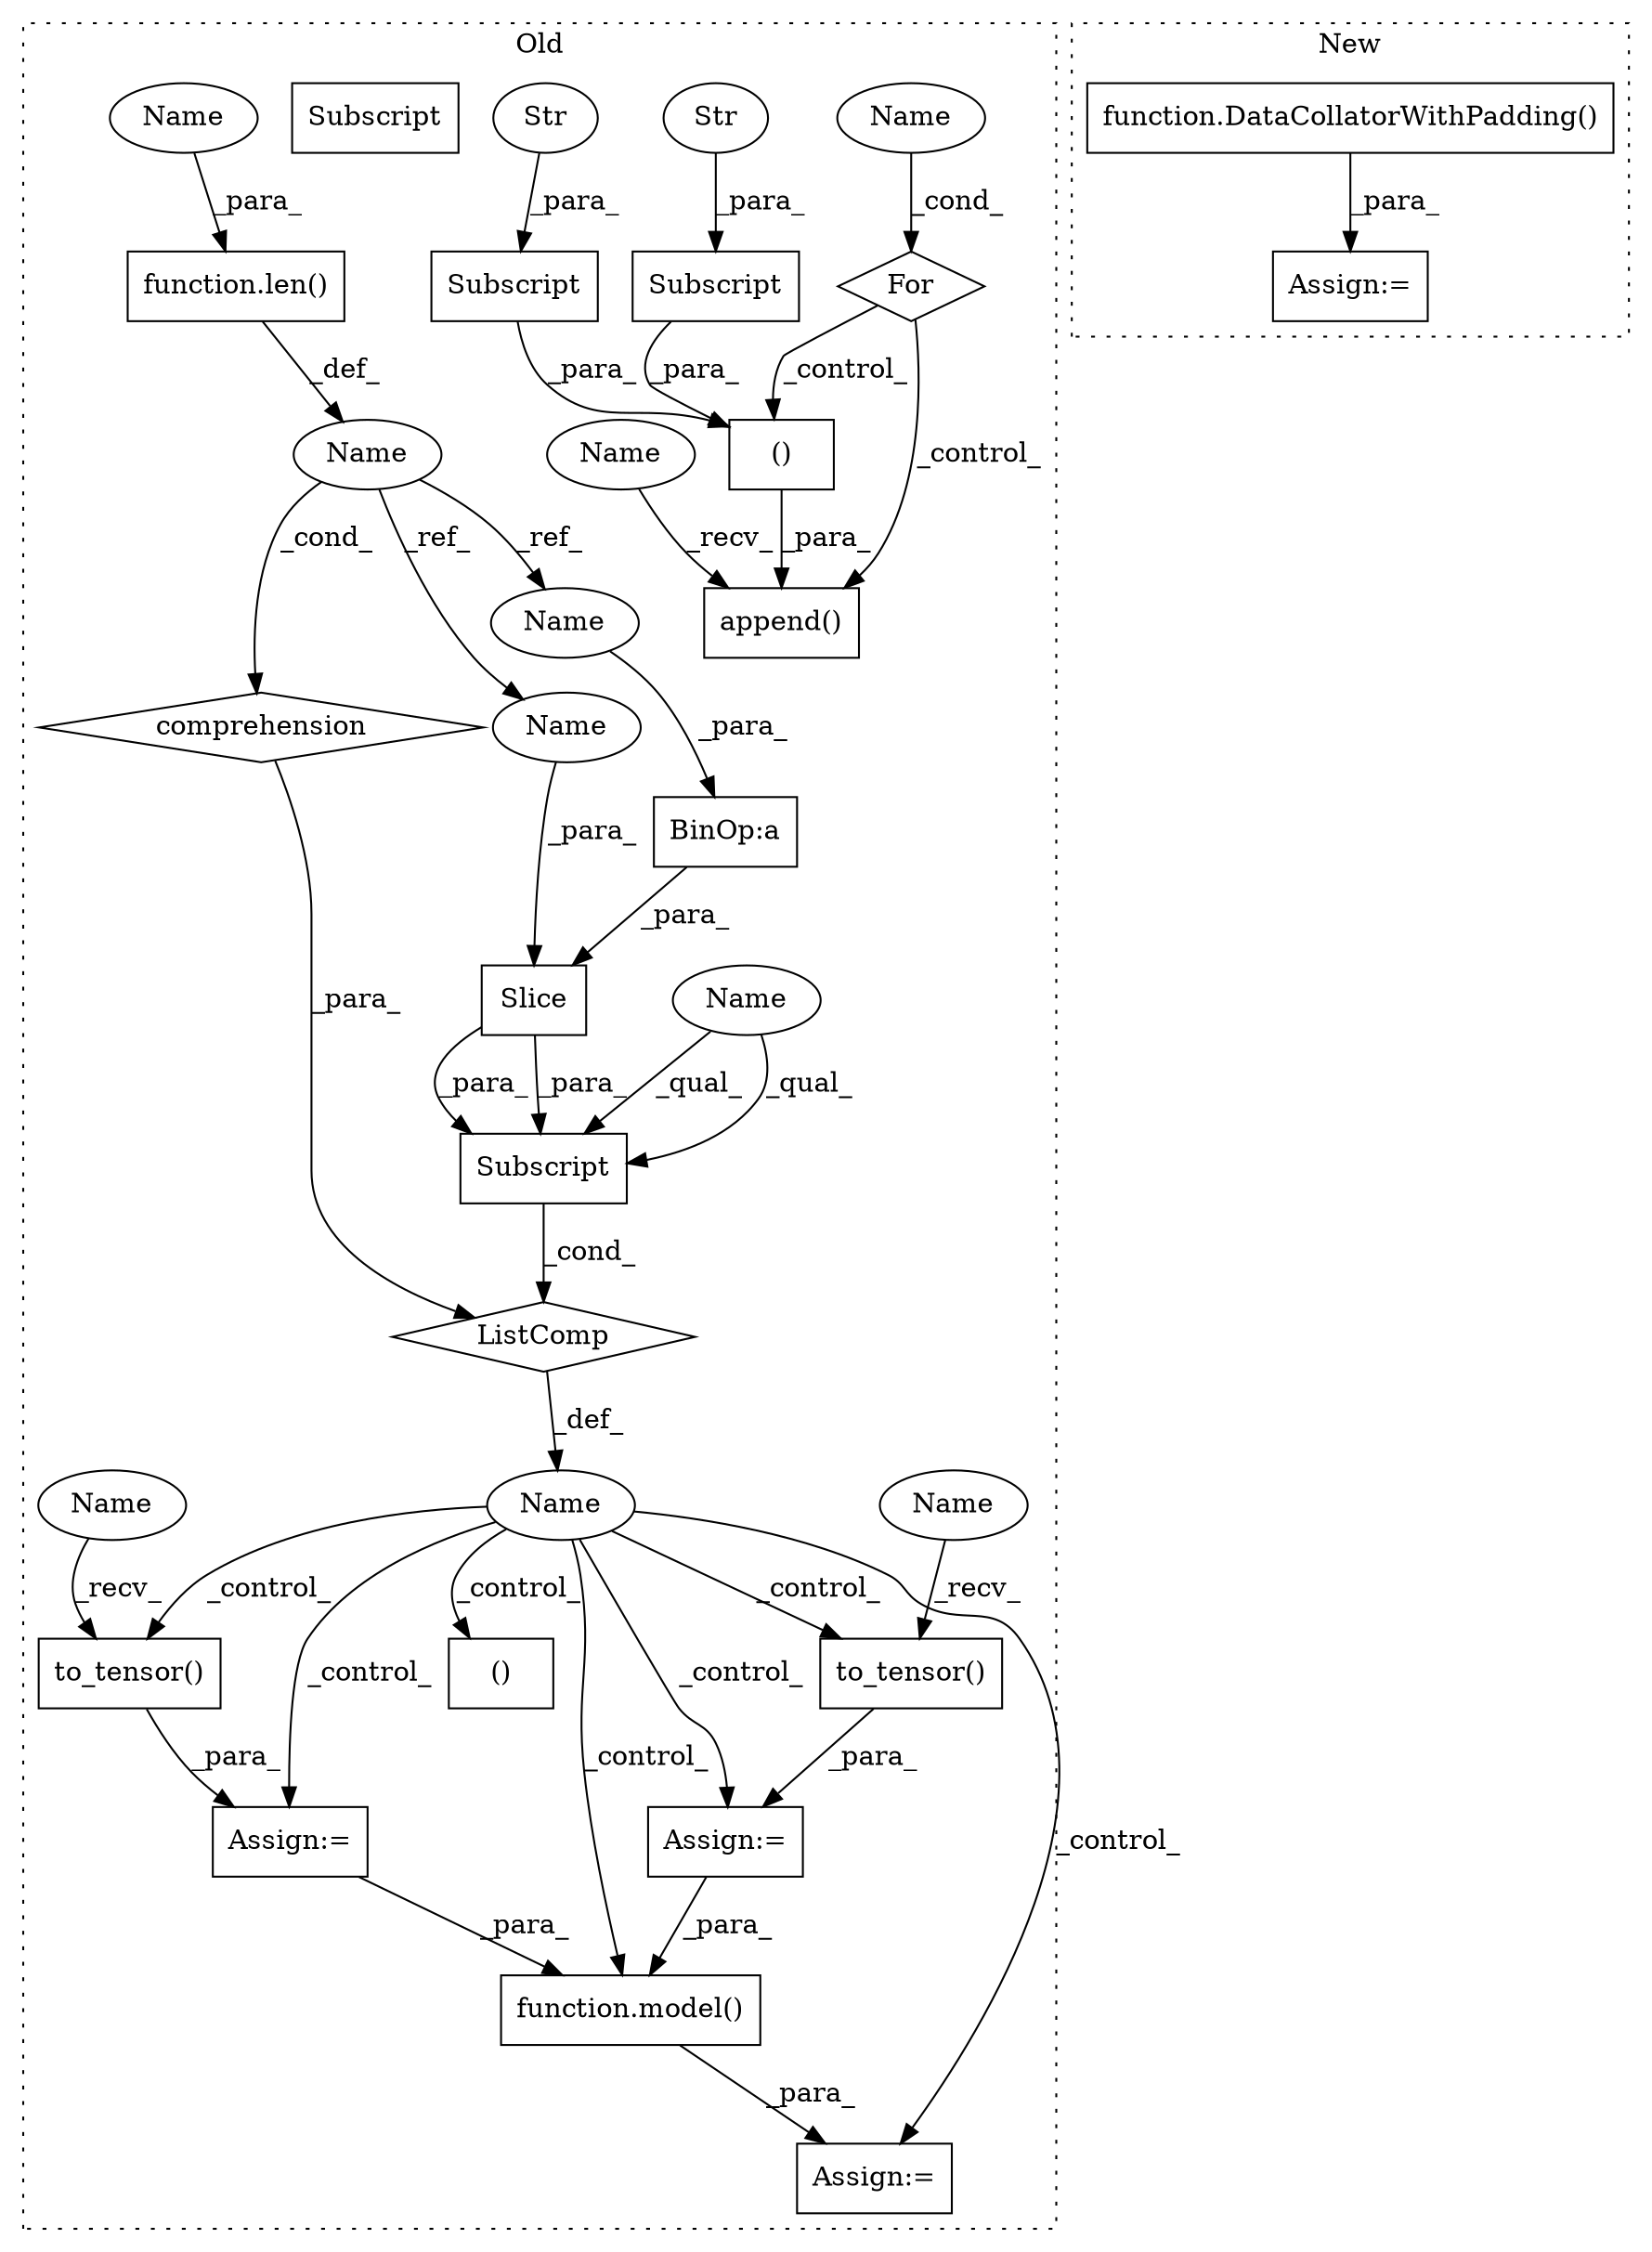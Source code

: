 digraph G {
subgraph cluster0 {
1 [label="Subscript" a="63" s="2547,0" l="24,0" shape="box"];
3 [label="()" a="54" s="2545" l="26" shape="box"];
4 [label="Subscript" a="63" s="2526,0" l="19,0" shape="box"];
5 [label="Str" a="66" s="2554" l="16" shape="ellipse"];
6 [label="Str" a="66" s="2533" l="11" shape="ellipse"];
7 [label="Name" a="87" s="2416" l="4" shape="ellipse"];
8 [label="For" a="107" s="2412,2428" l="4,10" shape="diamond"];
9 [label="append()" a="75" s="2509,2572" l="16,1" shape="box"];
10 [label="Subscript" a="63" s="2639,0" l="31,0" shape="box"];
11 [label="Slice" a="80" s="2648" l="21" shape="box"];
12 [label="BinOp:a" a="82" s="2651" l="3" shape="box"];
13 [label="Name" a="87" s="2683" l="1" shape="ellipse"];
14 [label="ListComp" a="106" s="2629" l="105" shape="diamond"];
15 [label="()" a="54" s="3008" l="16" shape="box"];
16 [label="Name" a="87" s="2973" l="5" shape="ellipse"];
17 [label="to_tensor()" a="75" s="3119,3150" l="17,1" shape="box"];
18 [label="to_tensor()" a="75" s="3066,3092" l="17,1" shape="box"];
19 [label="function.model()" a="75" s="3169,3200" l="6,1" shape="box"];
21 [label="comprehension" a="45" s="2679" l="3" shape="diamond"];
22 [label="Assign:=" a="68" s="3166" l="3" shape="box"];
23 [label="Assign:=" a="68" s="3063" l="3" shape="box"];
24 [label="Assign:=" a="68" s="3116" l="3" shape="box"];
25 [label="function.len()" a="75" s="2697,2709" l="4,1" shape="box"];
26 [label="Name" a="87" s="3119" l="6" shape="ellipse"];
27 [label="Name" a="87" s="3066" l="6" shape="ellipse"];
28 [label="Name" a="87" s="2648" l="1" shape="ellipse"];
29 [label="Name" a="87" s="2650" l="1" shape="ellipse"];
30 [label="Name" a="87" s="2639" l="8" shape="ellipse"];
31 [label="Name" a="87" s="2701" l="8" shape="ellipse"];
32 [label="Subscript" a="63" s="2639,0" l="31,0" shape="box"];
33 [label="Name" a="87" s="2509" l="8" shape="ellipse"];
label = "Old";
style="dotted";
}
subgraph cluster1 {
2 [label="function.DataCollatorWithPadding()" a="75" s="3187,3220" l="24,1" shape="box"];
20 [label="Assign:=" a="68" s="3184" l="3" shape="box"];
label = "New";
style="dotted";
}
1 -> 3 [label="_para_"];
2 -> 20 [label="_para_"];
3 -> 9 [label="_para_"];
4 -> 3 [label="_para_"];
5 -> 1 [label="_para_"];
6 -> 4 [label="_para_"];
7 -> 8 [label="_cond_"];
8 -> 3 [label="_control_"];
8 -> 9 [label="_control_"];
11 -> 32 [label="_para_"];
11 -> 32 [label="_para_"];
12 -> 11 [label="_para_"];
13 -> 28 [label="_ref_"];
13 -> 21 [label="_cond_"];
13 -> 29 [label="_ref_"];
14 -> 16 [label="_def_"];
16 -> 22 [label="_control_"];
16 -> 24 [label="_control_"];
16 -> 18 [label="_control_"];
16 -> 17 [label="_control_"];
16 -> 15 [label="_control_"];
16 -> 19 [label="_control_"];
16 -> 23 [label="_control_"];
17 -> 24 [label="_para_"];
18 -> 23 [label="_para_"];
19 -> 22 [label="_para_"];
21 -> 14 [label="_para_"];
23 -> 19 [label="_para_"];
24 -> 19 [label="_para_"];
25 -> 13 [label="_def_"];
26 -> 17 [label="_recv_"];
27 -> 18 [label="_recv_"];
28 -> 11 [label="_para_"];
29 -> 12 [label="_para_"];
30 -> 32 [label="_qual_"];
30 -> 32 [label="_qual_"];
31 -> 25 [label="_para_"];
32 -> 14 [label="_cond_"];
33 -> 9 [label="_recv_"];
}